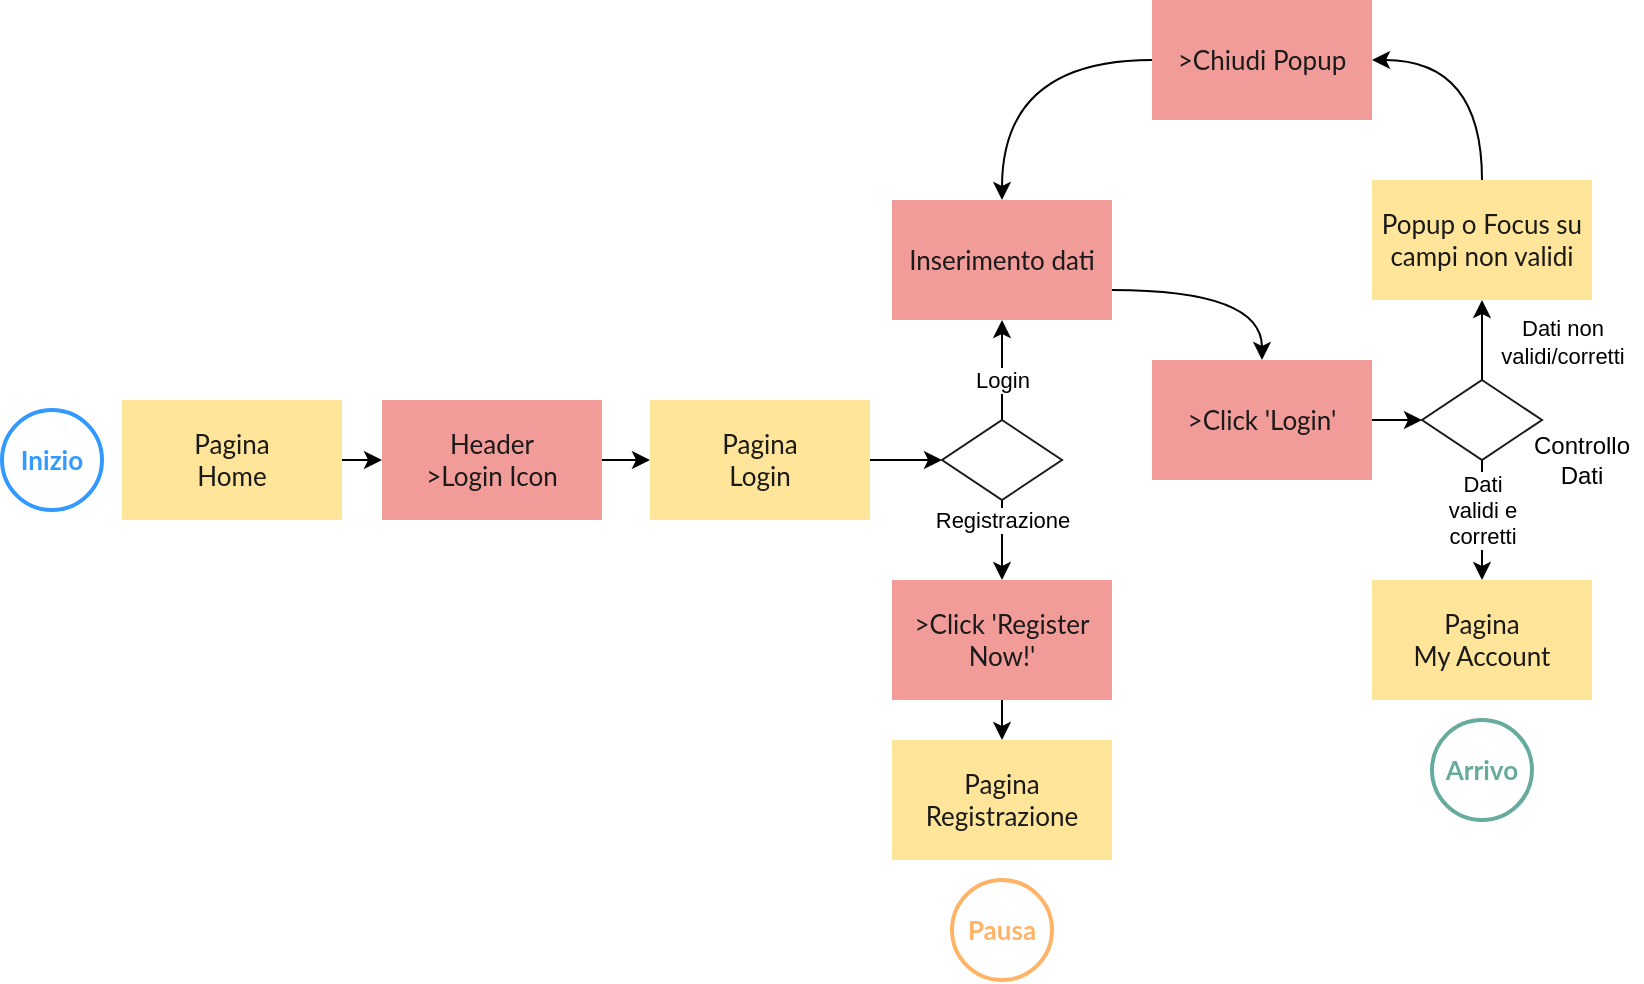 <mxfile version="20.3.0" type="device" pages="4"><diagram id="_RjGnxDrp1jxd0eGkVz6" name="Login"><mxGraphModel dx="399" dy="1677" grid="1" gridSize="10" guides="1" tooltips="1" connect="1" arrows="1" fold="1" page="1" pageScale="1" pageWidth="827" pageHeight="1169" math="0" shadow="0"><root><mxCell id="0"/><mxCell id="1" parent="0"/><mxCell id="iNE1hItGcEI3bgiVYnJT-19" style="edgeStyle=orthogonalEdgeStyle;curved=1;rounded=0;orthogonalLoop=1;jettySize=auto;html=1;exitX=1;exitY=0.5;exitDx=0;exitDy=0;entryX=0;entryY=0.5;entryDx=0;entryDy=0;" parent="1" source="2" target="iNE1hItGcEI3bgiVYnJT-10" edge="1"><mxGeometry relative="1" as="geometry"/></mxCell><mxCell id="2" value="Header&lt;br style=&quot;font-size: 13px;&quot;&gt;&amp;gt;Login Icon" style="rounded=0;whiteSpace=wrap;html=1;strokeColor=none;fillColor=#F19C99;fontColor=#1A1A1A;fontFamily=Lato;fontSource=https%3A%2F%2Ffonts.googleapis.com%2Fcss%3Ffamily%3DLato;fontSize=13;" parent="1" vertex="1"><mxGeometry x="280" y="150" width="110" height="60" as="geometry"/></mxCell><mxCell id="JIn8Z7E-3tKxWPndP4qs-8" style="edgeStyle=orthogonalEdgeStyle;rounded=0;orthogonalLoop=1;jettySize=auto;html=1;exitX=1;exitY=0.5;exitDx=0;exitDy=0;entryX=0;entryY=0.5;entryDx=0;entryDy=0;fontSize=15;curved=1;" edge="1" parent="1" source="3" target="2"><mxGeometry relative="1" as="geometry"/></mxCell><mxCell id="3" value="Pagina&lt;br&gt;Home" style="rounded=0;whiteSpace=wrap;html=1;strokeColor=none;fontFamily=Lato;fontSource=https%3A%2F%2Ffonts.googleapis.com%2Fcss%3Ffamily%3DLato;fillColor=#FFE599;fontSize=13;fontColor=#1A1A1A;" parent="1" vertex="1"><mxGeometry x="150" y="150" width="110" height="60" as="geometry"/></mxCell><mxCell id="5" value="Inizio" style="ellipse;whiteSpace=wrap;html=1;aspect=fixed;fontFamily=Lato;fontSource=https%3A%2F%2Ffonts.googleapis.com%2Fcss%3Ffamily%3DLato;strokeColor=#3399FF;fontColor=#3399FF;fontSize=13;strokeWidth=2;fontStyle=1" parent="1" vertex="1"><mxGeometry x="90" y="155" width="50" height="50" as="geometry"/></mxCell><mxCell id="7" value="Arrivo" style="ellipse;whiteSpace=wrap;html=1;aspect=fixed;fontFamily=Lato;fontSource=https%3A%2F%2Ffonts.googleapis.com%2Fcss%3Ffamily%3DLato;fontSize=13;fillColor=default;strokeColor=#67AB9F;labelBackgroundColor=default;fontColor=#67AB9F;fontStyle=1;spacing=2;strokeWidth=2;" parent="1" vertex="1"><mxGeometry x="805" y="310" width="50" height="50" as="geometry"/></mxCell><mxCell id="JIn8Z7E-3tKxWPndP4qs-10" style="edgeStyle=orthogonalEdgeStyle;curved=1;rounded=0;orthogonalLoop=1;jettySize=auto;html=1;exitX=1;exitY=0.5;exitDx=0;exitDy=0;entryX=0;entryY=0.5;entryDx=0;entryDy=0;" edge="1" parent="1" source="iNE1hItGcEI3bgiVYnJT-10" target="JIn8Z7E-3tKxWPndP4qs-9"><mxGeometry relative="1" as="geometry"/></mxCell><mxCell id="iNE1hItGcEI3bgiVYnJT-10" value="Pagina&lt;br&gt;Login" style="rounded=0;whiteSpace=wrap;html=1;strokeColor=none;fontFamily=Lato;fontSource=https%3A%2F%2Ffonts.googleapis.com%2Fcss%3Ffamily%3DLato;fillColor=#FFE599;fontSize=13;fontColor=#1A1A1A;" parent="1" vertex="1"><mxGeometry x="414" y="150" width="110" height="60" as="geometry"/></mxCell><mxCell id="iNE1hItGcEI3bgiVYnJT-22" value="Controllo&lt;br&gt;Dati" style="text;html=1;strokeColor=none;fillColor=none;align=center;verticalAlign=middle;whiteSpace=wrap;rounded=0;" parent="1" vertex="1"><mxGeometry x="850" y="165" width="60" height="30" as="geometry"/></mxCell><mxCell id="JIn8Z7E-3tKxWPndP4qs-31" style="edgeStyle=orthogonalEdgeStyle;curved=1;rounded=0;orthogonalLoop=1;jettySize=auto;html=1;exitX=0.5;exitY=0;exitDx=0;exitDy=0;entryX=1;entryY=0.5;entryDx=0;entryDy=0;" edge="1" parent="1" source="wDRpXOiuoNGWxcljku6M-20" target="JIn8Z7E-3tKxWPndP4qs-30"><mxGeometry relative="1" as="geometry"/></mxCell><mxCell id="wDRpXOiuoNGWxcljku6M-20" value="Popup o Focus su campi non validi" style="rounded=0;whiteSpace=wrap;html=1;strokeColor=none;fontFamily=Lato;fontSource=https%3A%2F%2Ffonts.googleapis.com%2Fcss%3Ffamily%3DLato;fillColor=#FFE599;fontSize=13;fontColor=#1A1A1A;" parent="1" vertex="1"><mxGeometry x="775" y="40" width="110" height="60" as="geometry"/></mxCell><mxCell id="JIn8Z7E-3tKxWPndP4qs-17" style="edgeStyle=orthogonalEdgeStyle;curved=1;rounded=0;orthogonalLoop=1;jettySize=auto;html=1;exitX=1;exitY=0.75;exitDx=0;exitDy=0;entryX=0.5;entryY=0;entryDx=0;entryDy=0;" edge="1" parent="1" source="wDRpXOiuoNGWxcljku6M-27" target="JIn8Z7E-3tKxWPndP4qs-19"><mxGeometry relative="1" as="geometry"/></mxCell><mxCell id="wDRpXOiuoNGWxcljku6M-27" value="Inserimento dati" style="rounded=0;whiteSpace=wrap;html=1;strokeColor=none;fillColor=#F19C99;fontColor=#1A1A1A;fontFamily=Lato;fontSource=https%3A%2F%2Ffonts.googleapis.com%2Fcss%3Ffamily%3DLato;fontSize=13;" parent="1" vertex="1"><mxGeometry x="535" y="50" width="110" height="60" as="geometry"/></mxCell><mxCell id="wDRpXOiuoNGWxcljku6M-29" value="Pagina&lt;br&gt;My Account" style="rounded=0;whiteSpace=wrap;html=1;strokeColor=none;fontFamily=Lato;fontSource=https%3A%2F%2Ffonts.googleapis.com%2Fcss%3Ffamily%3DLato;fillColor=#FFE599;fontSize=13;fontColor=#1A1A1A;" parent="1" vertex="1"><mxGeometry x="775" y="240" width="110" height="60" as="geometry"/></mxCell><mxCell id="JIn8Z7E-3tKxWPndP4qs-12" value="Login" style="edgeStyle=orthogonalEdgeStyle;curved=1;rounded=0;orthogonalLoop=1;jettySize=auto;html=1;exitX=0.5;exitY=0;exitDx=0;exitDy=0;" edge="1" parent="1" source="JIn8Z7E-3tKxWPndP4qs-9" target="wDRpXOiuoNGWxcljku6M-27"><mxGeometry x="-0.2" relative="1" as="geometry"><mxPoint as="offset"/></mxGeometry></mxCell><mxCell id="JIn8Z7E-3tKxWPndP4qs-14" value="Registrazione" style="edgeStyle=orthogonalEdgeStyle;curved=1;rounded=0;orthogonalLoop=1;jettySize=auto;html=1;exitX=0.5;exitY=1;exitDx=0;exitDy=0;entryX=0.5;entryY=0;entryDx=0;entryDy=0;" edge="1" parent="1" source="JIn8Z7E-3tKxWPndP4qs-9" target="JIn8Z7E-3tKxWPndP4qs-11"><mxGeometry x="-0.5" relative="1" as="geometry"><mxPoint as="offset"/></mxGeometry></mxCell><mxCell id="JIn8Z7E-3tKxWPndP4qs-9" value="" style="rhombus;whiteSpace=wrap;html=1;fontFamily=Lato;fontSource=https%3A%2F%2Ffonts.googleapis.com%2Fcss%3Ffamily%3DLato;fontSize=13;fontStyle=0;fontColor=#1A1A1A;strokeColor=#1A1A1A;" vertex="1" parent="1"><mxGeometry x="560" y="160" width="60" height="40" as="geometry"/></mxCell><mxCell id="JIn8Z7E-3tKxWPndP4qs-37" style="edgeStyle=orthogonalEdgeStyle;curved=1;rounded=0;orthogonalLoop=1;jettySize=auto;html=1;exitX=0.5;exitY=1;exitDx=0;exitDy=0;entryX=0.5;entryY=0;entryDx=0;entryDy=0;" edge="1" parent="1" source="JIn8Z7E-3tKxWPndP4qs-11" target="JIn8Z7E-3tKxWPndP4qs-36"><mxGeometry relative="1" as="geometry"/></mxCell><mxCell id="JIn8Z7E-3tKxWPndP4qs-11" value="&amp;gt;Click 'Register Now!'" style="rounded=0;whiteSpace=wrap;html=1;strokeColor=none;fillColor=#F19C99;fontColor=#1A1A1A;fontFamily=Lato;fontSource=https%3A%2F%2Ffonts.googleapis.com%2Fcss%3Ffamily%3DLato;fontSize=13;" vertex="1" parent="1"><mxGeometry x="535" y="240" width="110" height="60" as="geometry"/></mxCell><mxCell id="JIn8Z7E-3tKxWPndP4qs-27" style="rounded=0;orthogonalLoop=1;jettySize=auto;html=1;exitX=0.5;exitY=0;exitDx=0;exitDy=0;entryX=0.5;entryY=1;entryDx=0;entryDy=0;" edge="1" parent="1" source="JIn8Z7E-3tKxWPndP4qs-16" target="wDRpXOiuoNGWxcljku6M-20"><mxGeometry relative="1" as="geometry"/></mxCell><mxCell id="JIn8Z7E-3tKxWPndP4qs-28" value="Dati non&lt;br&gt;validi/corretti" style="edgeLabel;html=1;align=center;verticalAlign=middle;resizable=0;points=[];" vertex="1" connectable="0" parent="JIn8Z7E-3tKxWPndP4qs-27"><mxGeometry x="-0.312" relative="1" as="geometry"><mxPoint x="40" y="-5" as="offset"/></mxGeometry></mxCell><mxCell id="JIn8Z7E-3tKxWPndP4qs-33" style="edgeStyle=orthogonalEdgeStyle;curved=1;rounded=0;orthogonalLoop=1;jettySize=auto;html=1;exitX=0.5;exitY=1;exitDx=0;exitDy=0;" edge="1" parent="1" source="JIn8Z7E-3tKxWPndP4qs-16" target="wDRpXOiuoNGWxcljku6M-29"><mxGeometry relative="1" as="geometry"/></mxCell><mxCell id="JIn8Z7E-3tKxWPndP4qs-35" value="Dati&lt;br&gt;validi e&lt;br&gt;corretti" style="edgeLabel;html=1;align=center;verticalAlign=middle;resizable=0;points=[];" vertex="1" connectable="0" parent="JIn8Z7E-3tKxWPndP4qs-33"><mxGeometry x="-0.745" y="-2" relative="1" as="geometry"><mxPoint x="2" y="17" as="offset"/></mxGeometry></mxCell><mxCell id="JIn8Z7E-3tKxWPndP4qs-16" value="" style="rhombus;whiteSpace=wrap;html=1;fontFamily=Lato;fontSource=https%3A%2F%2Ffonts.googleapis.com%2Fcss%3Ffamily%3DLato;fontSize=13;fontStyle=0;fontColor=#1A1A1A;strokeColor=#1A1A1A;" vertex="1" parent="1"><mxGeometry x="800" y="140" width="60" height="40" as="geometry"/></mxCell><mxCell id="JIn8Z7E-3tKxWPndP4qs-21" style="edgeStyle=orthogonalEdgeStyle;curved=1;rounded=0;orthogonalLoop=1;jettySize=auto;html=1;exitX=1;exitY=0.5;exitDx=0;exitDy=0;entryX=0;entryY=0.5;entryDx=0;entryDy=0;" edge="1" parent="1" source="JIn8Z7E-3tKxWPndP4qs-19" target="JIn8Z7E-3tKxWPndP4qs-16"><mxGeometry relative="1" as="geometry"/></mxCell><mxCell id="JIn8Z7E-3tKxWPndP4qs-19" value="&amp;gt;Click 'Login'" style="rounded=0;whiteSpace=wrap;html=1;strokeColor=none;fillColor=#F19C99;fontColor=#1A1A1A;fontFamily=Lato;fontSource=https%3A%2F%2Ffonts.googleapis.com%2Fcss%3Ffamily%3DLato;fontSize=13;" vertex="1" parent="1"><mxGeometry x="665" y="130" width="110" height="60" as="geometry"/></mxCell><mxCell id="JIn8Z7E-3tKxWPndP4qs-23" value="Pausa" style="ellipse;whiteSpace=wrap;html=1;aspect=fixed;fontFamily=Lato;fontSource=https%3A%2F%2Ffonts.googleapis.com%2Fcss%3Ffamily%3DLato;fontSize=13;strokeColor=#FFB366;fontColor=#FFB366;fontStyle=1;strokeWidth=2;" vertex="1" parent="1"><mxGeometry x="565" y="390" width="50" height="50" as="geometry"/></mxCell><mxCell id="JIn8Z7E-3tKxWPndP4qs-32" style="edgeStyle=orthogonalEdgeStyle;curved=1;rounded=0;orthogonalLoop=1;jettySize=auto;html=1;exitX=0;exitY=0.5;exitDx=0;exitDy=0;entryX=0.5;entryY=0;entryDx=0;entryDy=0;" edge="1" parent="1" source="JIn8Z7E-3tKxWPndP4qs-30" target="wDRpXOiuoNGWxcljku6M-27"><mxGeometry relative="1" as="geometry"><Array as="points"><mxPoint x="590" y="-20"/></Array></mxGeometry></mxCell><mxCell id="JIn8Z7E-3tKxWPndP4qs-30" value="&amp;gt;Chiudi Popup" style="rounded=0;whiteSpace=wrap;html=1;strokeColor=none;fillColor=#F19C99;fontColor=#1A1A1A;fontFamily=Lato;fontSource=https%3A%2F%2Ffonts.googleapis.com%2Fcss%3Ffamily%3DLato;fontSize=13;" vertex="1" parent="1"><mxGeometry x="665" y="-50" width="110" height="60" as="geometry"/></mxCell><mxCell id="JIn8Z7E-3tKxWPndP4qs-36" value="Pagina&lt;br&gt;Registrazione" style="rounded=0;whiteSpace=wrap;html=1;strokeColor=none;fontFamily=Lato;fontSource=https%3A%2F%2Ffonts.googleapis.com%2Fcss%3Ffamily%3DLato;fillColor=#FFE599;fontSize=13;fontColor=#1A1A1A;" vertex="1" parent="1"><mxGeometry x="535" y="320" width="110" height="60" as="geometry"/></mxCell></root></mxGraphModel></diagram><diagram id="gv2mum3hg-7-lIps1yU5" name="Logout"><mxGraphModel dx="513" dy="653" grid="1" gridSize="10" guides="1" tooltips="1" connect="1" arrows="1" fold="1" page="1" pageScale="1" pageWidth="827" pageHeight="1169" math="0" shadow="0"><root><mxCell id="0"/><mxCell id="1" parent="0"/><mxCell id="y2arSPPrTJFQoCd-8pB3-1" style="edgeStyle=orthogonalEdgeStyle;curved=1;rounded=0;orthogonalLoop=1;jettySize=auto;html=1;exitX=1;exitY=0.5;exitDx=0;exitDy=0;entryX=0;entryY=0.5;entryDx=0;entryDy=0;" edge="1" parent="1" source="Fii0pcoF0ViKS1U3JIB2-1" target="noSr44tf3Fl3c4v0iW5W-1"><mxGeometry relative="1" as="geometry"/></mxCell><mxCell id="Fii0pcoF0ViKS1U3JIB2-1" value="Header&lt;br style=&quot;font-size: 13px;&quot;&gt;&amp;gt;Logout Icon" style="rounded=0;whiteSpace=wrap;html=1;strokeColor=none;fillColor=#F19C99;fontColor=#1A1A1A;fontFamily=Lato;fontSource=https%3A%2F%2Ffonts.googleapis.com%2Fcss%3Ffamily%3DLato;fontSize=13;" vertex="1" parent="1"><mxGeometry x="310" y="230" width="110" height="60" as="geometry"/></mxCell><mxCell id="Fii0pcoF0ViKS1U3JIB2-4" style="edgeStyle=orthogonalEdgeStyle;curved=1;rounded=0;orthogonalLoop=1;jettySize=auto;html=1;exitX=1;exitY=0.5;exitDx=0;exitDy=0;entryX=0;entryY=0.5;entryDx=0;entryDy=0;" edge="1" parent="1" source="Fii0pcoF0ViKS1U3JIB2-2" target="Fii0pcoF0ViKS1U3JIB2-1"><mxGeometry relative="1" as="geometry"/></mxCell><mxCell id="Fii0pcoF0ViKS1U3JIB2-2" value="Pagina" style="rounded=0;whiteSpace=wrap;html=1;strokeColor=none;fontFamily=Lato;fontSource=https%3A%2F%2Ffonts.googleapis.com%2Fcss%3Ffamily%3DLato;fillColor=#FFE599;fontSize=13;fontColor=#1A1A1A;" vertex="1" parent="1"><mxGeometry x="180" y="230" width="110" height="60" as="geometry"/></mxCell><mxCell id="Fii0pcoF0ViKS1U3JIB2-3" value="Inizio" style="ellipse;whiteSpace=wrap;html=1;aspect=fixed;fontFamily=Lato;fontSource=https%3A%2F%2Ffonts.googleapis.com%2Fcss%3Ffamily%3DLato;strokeColor=#3399FF;fontColor=#3399FF;fontSize=13;strokeWidth=2;fontStyle=1" vertex="1" parent="1"><mxGeometry x="120" y="235" width="50" height="50" as="geometry"/></mxCell><mxCell id="noSr44tf3Fl3c4v0iW5W-1" value="Popup&lt;br&gt;Succesful Logout&lt;br&gt;e redirect Home" style="rounded=0;whiteSpace=wrap;html=1;strokeColor=none;fontFamily=Lato;fontSource=https%3A%2F%2Ffonts.googleapis.com%2Fcss%3Ffamily%3DLato;fillColor=#FFE599;fontSize=13;fontColor=#1A1A1A;" vertex="1" parent="1"><mxGeometry x="440" y="230" width="110" height="60" as="geometry"/></mxCell><mxCell id="6bq4OUWwNvLoZtuYIqhJ-1" value="Arrivo" style="ellipse;whiteSpace=wrap;html=1;aspect=fixed;fontFamily=Lato;fontSource=https%3A%2F%2Ffonts.googleapis.com%2Fcss%3Ffamily%3DLato;fontSize=13;fillColor=default;strokeColor=#67AB9F;labelBackgroundColor=default;fontColor=#67AB9F;fontStyle=1;spacing=2;strokeWidth=2;" vertex="1" parent="1"><mxGeometry x="560" y="235" width="50" height="50" as="geometry"/></mxCell></root></mxGraphModel></diagram><diagram id="gQNu9FZmPPyT1xiWyOYN" name="Impianti e Dashboard"><mxGraphModel dx="674" dy="858" grid="1" gridSize="10" guides="1" tooltips="1" connect="1" arrows="1" fold="1" page="1" pageScale="1" pageWidth="827" pageHeight="1169" math="0" shadow="0"><root><mxCell id="0"/><mxCell id="1" parent="0"/><mxCell id="GDkZ1jZgfc-RpUNX33Ue-2" style="edgeStyle=none;rounded=0;orthogonalLoop=1;jettySize=auto;html=1;exitX=0.5;exitY=1;exitDx=0;exitDy=0;entryX=0.5;entryY=0;entryDx=0;entryDy=0;" edge="1" parent="1" source="KBSHnY6f15EQ7HPYfaGq-1" target="GDkZ1jZgfc-RpUNX33Ue-1"><mxGeometry relative="1" as="geometry"/></mxCell><mxCell id="KBSHnY6f15EQ7HPYfaGq-1" value="Pagina&lt;br&gt;My Impianti List" style="rounded=0;whiteSpace=wrap;html=1;strokeColor=none;fontFamily=Lato;fontSource=https%3A%2F%2Ffonts.googleapis.com%2Fcss%3Ffamily%3DLato;fillColor=#FFE599;fontSize=13;fontColor=#1A1A1A;" parent="1" vertex="1"><mxGeometry x="250" y="240" width="110" height="60" as="geometry"/></mxCell><mxCell id="C4O6Mxz4LDRrvWPiayEO-1" value="Inizio" style="ellipse;whiteSpace=wrap;html=1;aspect=fixed;fontFamily=Lato;fontSource=https%3A%2F%2Ffonts.googleapis.com%2Fcss%3Ffamily%3DLato;strokeColor=#3399FF;fontColor=#3399FF;fontSize=13;strokeWidth=2;fontStyle=1" parent="1" vertex="1"><mxGeometry x="150" y="470" width="50" height="50" as="geometry"/></mxCell><mxCell id="gAxEFuwOocagYjarZ2uH-2" style="edgeStyle=none;rounded=0;orthogonalLoop=1;jettySize=auto;html=1;exitX=0.5;exitY=1;exitDx=0;exitDy=0;entryX=0.5;entryY=0;entryDx=0;entryDy=0;" edge="1" parent="1" source="GDkZ1jZgfc-RpUNX33Ue-1" target="gAxEFuwOocagYjarZ2uH-1"><mxGeometry relative="1" as="geometry"/></mxCell><mxCell id="GDkZ1jZgfc-RpUNX33Ue-1" value="&amp;gt;Click 'Go to dashboard'" style="rounded=0;whiteSpace=wrap;html=1;strokeColor=none;fillColor=#F19C99;fontColor=#1A1A1A;fontFamily=Lato;fontSource=https%3A%2F%2Ffonts.googleapis.com%2Fcss%3Ffamily%3DLato;fontSize=13;" vertex="1" parent="1"><mxGeometry x="250" y="320" width="110" height="60" as="geometry"/></mxCell><mxCell id="gAxEFuwOocagYjarZ2uH-4" style="edgeStyle=none;rounded=0;orthogonalLoop=1;jettySize=auto;html=1;exitX=1;exitY=0.5;exitDx=0;exitDy=0;entryX=0;entryY=0.5;entryDx=0;entryDy=0;" edge="1" parent="1" source="gAxEFuwOocagYjarZ2uH-1" target="gAxEFuwOocagYjarZ2uH-3"><mxGeometry relative="1" as="geometry"/></mxCell><mxCell id="gAxEFuwOocagYjarZ2uH-1" value="Dashboard" style="rounded=0;whiteSpace=wrap;html=1;strokeColor=none;fontFamily=Lato;fontSource=https%3A%2F%2Ffonts.googleapis.com%2Fcss%3Ffamily%3DLato;fillColor=#FFE599;fontSize=13;fontColor=#1A1A1A;" vertex="1" parent="1"><mxGeometry x="250" y="400" width="110" height="60" as="geometry"/></mxCell><mxCell id="gAxEFuwOocagYjarZ2uH-9" style="edgeStyle=orthogonalEdgeStyle;rounded=0;orthogonalLoop=1;jettySize=auto;html=1;exitX=0.5;exitY=0;exitDx=0;exitDy=0;entryX=0;entryY=0.5;entryDx=0;entryDy=0;curved=1;" edge="1" parent="1" source="gAxEFuwOocagYjarZ2uH-3" target="gAxEFuwOocagYjarZ2uH-5"><mxGeometry relative="1" as="geometry"/></mxCell><mxCell id="gAxEFuwOocagYjarZ2uH-10" style="edgeStyle=orthogonalEdgeStyle;curved=1;rounded=0;orthogonalLoop=1;jettySize=auto;html=1;exitX=0.5;exitY=1;exitDx=0;exitDy=0;entryX=0;entryY=0.5;entryDx=0;entryDy=0;" edge="1" parent="1" source="gAxEFuwOocagYjarZ2uH-3" target="gAxEFuwOocagYjarZ2uH-6"><mxGeometry relative="1" as="geometry"/></mxCell><mxCell id="gAxEFuwOocagYjarZ2uH-3" value="Bivio" style="rhombus;whiteSpace=wrap;html=1;fontFamily=Lato;fontSource=https%3A%2F%2Ffonts.googleapis.com%2Fcss%3Ffamily%3DLato;fontSize=13;fontStyle=0;fontColor=#1A1A1A;strokeColor=#1A1A1A;" vertex="1" parent="1"><mxGeometry x="380" y="410" width="60" height="40" as="geometry"/></mxCell><mxCell id="FcvrYSCviR1VnQT3ILPa-3" style="edgeStyle=orthogonalEdgeStyle;curved=1;rounded=0;orthogonalLoop=1;jettySize=auto;html=1;exitX=1;exitY=0.5;exitDx=0;exitDy=0;entryX=0;entryY=0.5;entryDx=0;entryDy=0;" edge="1" parent="1" source="gAxEFuwOocagYjarZ2uH-5" target="FcvrYSCviR1VnQT3ILPa-1"><mxGeometry relative="1" as="geometry"/></mxCell><mxCell id="gAxEFuwOocagYjarZ2uH-5" value="&amp;gt;Click&lt;br&gt;'Heatmap'" style="rounded=0;whiteSpace=wrap;html=1;strokeColor=none;fillColor=#F19C99;fontColor=#1A1A1A;fontFamily=Lato;fontSource=https%3A%2F%2Ffonts.googleapis.com%2Fcss%3Ffamily%3DLato;fontSize=13;" vertex="1" parent="1"><mxGeometry x="450" y="360" width="110" height="60" as="geometry"/></mxCell><mxCell id="FcvrYSCviR1VnQT3ILPa-4" style="edgeStyle=orthogonalEdgeStyle;curved=1;rounded=0;orthogonalLoop=1;jettySize=auto;html=1;exitX=1;exitY=0.5;exitDx=0;exitDy=0;entryX=0;entryY=0.5;entryDx=0;entryDy=0;" edge="1" parent="1" source="gAxEFuwOocagYjarZ2uH-6" target="FcvrYSCviR1VnQT3ILPa-2"><mxGeometry relative="1" as="geometry"/></mxCell><mxCell id="gAxEFuwOocagYjarZ2uH-6" value="&amp;gt;Click 'Misurazioni'" style="rounded=0;whiteSpace=wrap;html=1;strokeColor=none;fillColor=#F19C99;fontColor=#1A1A1A;fontFamily=Lato;fontSource=https%3A%2F%2Ffonts.googleapis.com%2Fcss%3Ffamily%3DLato;fontSize=13;" vertex="1" parent="1"><mxGeometry x="450" y="440" width="110" height="60" as="geometry"/></mxCell><mxCell id="OLIaD1-WsO08ff4DGMei-2" value="Arrivo" style="ellipse;whiteSpace=wrap;html=1;aspect=fixed;fontFamily=Lato;fontSource=https%3A%2F%2Ffonts.googleapis.com%2Fcss%3Ffamily%3DLato;fontSize=13;fillColor=default;strokeColor=#67AB9F;labelBackgroundColor=default;fontColor=#67AB9F;fontStyle=1;spacing=2;strokeWidth=2;" vertex="1" parent="1"><mxGeometry x="700" y="365" width="50" height="50" as="geometry"/></mxCell><mxCell id="OLIaD1-WsO08ff4DGMei-3" value="Arrivo" style="ellipse;whiteSpace=wrap;html=1;aspect=fixed;fontFamily=Lato;fontSource=https%3A%2F%2Ffonts.googleapis.com%2Fcss%3Ffamily%3DLato;fontSize=13;fillColor=default;strokeColor=#67AB9F;labelBackgroundColor=default;fontColor=#67AB9F;fontStyle=1;spacing=2;strokeWidth=2;" vertex="1" parent="1"><mxGeometry x="700" y="450" width="50" height="50" as="geometry"/></mxCell><mxCell id="OLIaD1-WsO08ff4DGMei-10" style="edgeStyle=orthogonalEdgeStyle;curved=1;rounded=0;orthogonalLoop=1;jettySize=auto;html=1;exitX=0.5;exitY=0;exitDx=0;exitDy=0;entryX=0.5;entryY=1;entryDx=0;entryDy=0;" edge="1" parent="1" source="OLIaD1-WsO08ff4DGMei-4" target="OLIaD1-WsO08ff4DGMei-8"><mxGeometry relative="1" as="geometry"><mxPoint x="175" y="460.0" as="targetPoint"/></mxGeometry></mxCell><mxCell id="OLIaD1-WsO08ff4DGMei-4" value="Pagina&lt;br&gt;Home" style="rounded=0;whiteSpace=wrap;html=1;strokeColor=none;fontFamily=Lato;fontSource=https%3A%2F%2Ffonts.googleapis.com%2Fcss%3Ffamily%3DLato;fillColor=#FFE599;fontSize=13;fontColor=#1A1A1A;" vertex="1" parent="1"><mxGeometry x="120" y="400" width="110" height="60" as="geometry"/></mxCell><mxCell id="4F8hnVO96YRGWRe3oK6q-1" style="edgeStyle=orthogonalEdgeStyle;curved=1;rounded=0;orthogonalLoop=1;jettySize=auto;html=1;exitX=0.5;exitY=0;exitDx=0;exitDy=0;entryX=0;entryY=0.5;entryDx=0;entryDy=0;" edge="1" parent="1" source="OLIaD1-WsO08ff4DGMei-8" target="KBSHnY6f15EQ7HPYfaGq-1"><mxGeometry relative="1" as="geometry"/></mxCell><mxCell id="OLIaD1-WsO08ff4DGMei-8" value="Impianti Menu&lt;br&gt;&amp;gt;Click 'List'" style="rounded=0;whiteSpace=wrap;html=1;strokeColor=none;fillColor=#F19C99;fontColor=#1A1A1A;fontFamily=Lato;fontSource=https%3A%2F%2Ffonts.googleapis.com%2Fcss%3Ffamily%3DLato;fontSize=13;" vertex="1" parent="1"><mxGeometry x="120" y="320" width="110" height="60" as="geometry"/></mxCell><mxCell id="FcvrYSCviR1VnQT3ILPa-1" value="Pagina&lt;br&gt;Heatmap" style="rounded=0;whiteSpace=wrap;html=1;strokeColor=none;fontFamily=Lato;fontSource=https%3A%2F%2Ffonts.googleapis.com%2Fcss%3Ffamily%3DLato;fillColor=#FFE599;fontSize=13;fontColor=#1A1A1A;" vertex="1" parent="1"><mxGeometry x="580" y="360" width="110" height="60" as="geometry"/></mxCell><mxCell id="FcvrYSCviR1VnQT3ILPa-2" value="Pagina&amp;nbsp;&lt;br&gt;Misurazioni" style="rounded=0;whiteSpace=wrap;html=1;strokeColor=none;fontFamily=Lato;fontSource=https%3A%2F%2Ffonts.googleapis.com%2Fcss%3Ffamily%3DLato;fillColor=#FFE599;fontSize=13;fontColor=#1A1A1A;" vertex="1" parent="1"><mxGeometry x="580" y="440" width="110" height="60" as="geometry"/></mxCell></root></mxGraphModel></diagram><diagram id="qNrm8NE4guXySbkpRWn-" name="Heatmap"><mxGraphModel dx="634" dy="807" grid="1" gridSize="10" guides="1" tooltips="1" connect="1" arrows="1" fold="1" page="1" pageScale="1" pageWidth="827" pageHeight="1169" math="0" shadow="0"><root><mxCell id="0"/><mxCell id="1" parent="0"/><mxCell id="jEGSEkt3KB7_StYeKCuf-4" style="edgeStyle=orthogonalEdgeStyle;curved=1;rounded=0;orthogonalLoop=1;jettySize=auto;html=1;exitX=1;exitY=0.5;exitDx=0;exitDy=0;entryX=0;entryY=0.5;entryDx=0;entryDy=0;" edge="1" parent="1" source="-dqxDEtO100LCTYFGY6q-1" target="jEGSEkt3KB7_StYeKCuf-3"><mxGeometry relative="1" as="geometry"/></mxCell><mxCell id="-dqxDEtO100LCTYFGY6q-1" value="Pagina&lt;br&gt;Heatmap" style="rounded=0;whiteSpace=wrap;html=1;strokeColor=none;fontFamily=Lato;fontSource=https%3A%2F%2Ffonts.googleapis.com%2Fcss%3Ffamily%3DLato;fillColor=#FFE599;fontSize=13;fontColor=#1A1A1A;" parent="1" vertex="1"><mxGeometry x="90" y="160" width="110" height="60" as="geometry"/></mxCell><mxCell id="50GUFSi06wN_J9MKqP0e-1" value="Inizio" style="ellipse;whiteSpace=wrap;html=1;aspect=fixed;fontFamily=Lato;fontSource=https%3A%2F%2Ffonts.googleapis.com%2Fcss%3Ffamily%3DLato;strokeColor=#3399FF;fontColor=#3399FF;fontSize=13;strokeWidth=2;fontStyle=1" parent="1" vertex="1"><mxGeometry x="30" y="165" width="50" height="50" as="geometry"/></mxCell><mxCell id="jEGSEkt3KB7_StYeKCuf-8" style="edgeStyle=orthogonalEdgeStyle;curved=1;rounded=0;orthogonalLoop=1;jettySize=auto;html=1;exitX=1;exitY=0.5;exitDx=0;exitDy=0;entryX=0;entryY=0.5;entryDx=0;entryDy=0;" edge="1" parent="1" source="jEGSEkt3KB7_StYeKCuf-1" target="jEGSEkt3KB7_StYeKCuf-7"><mxGeometry relative="1" as="geometry"/></mxCell><mxCell id="jEGSEkt3KB7_StYeKCuf-1" value="&amp;gt;Selezione&lt;br&gt;Parametro" style="rounded=0;whiteSpace=wrap;html=1;strokeColor=none;fillColor=#F19C99;fontColor=#1A1A1A;fontFamily=Lato;fontSource=https%3A%2F%2Ffonts.googleapis.com%2Fcss%3Ffamily%3DLato;fontSize=13;" vertex="1" parent="1"><mxGeometry x="290" y="110" width="110" height="60" as="geometry"/></mxCell><mxCell id="jEGSEkt3KB7_StYeKCuf-10" style="edgeStyle=orthogonalEdgeStyle;curved=1;rounded=0;orthogonalLoop=1;jettySize=auto;html=1;exitX=1;exitY=0.5;exitDx=0;exitDy=0;entryX=0;entryY=0.5;entryDx=0;entryDy=0;" edge="1" parent="1" source="jEGSEkt3KB7_StYeKCuf-2" target="jEGSEkt3KB7_StYeKCuf-9"><mxGeometry relative="1" as="geometry"/></mxCell><mxCell id="jEGSEkt3KB7_StYeKCuf-2" value="&amp;gt;prev/next Snapshot" style="rounded=0;whiteSpace=wrap;html=1;strokeColor=none;fillColor=#F19C99;fontColor=#1A1A1A;fontFamily=Lato;fontSource=https%3A%2F%2Ffonts.googleapis.com%2Fcss%3Ffamily%3DLato;fontSize=13;" vertex="1" parent="1"><mxGeometry x="290" y="210" width="110" height="60" as="geometry"/></mxCell><mxCell id="jEGSEkt3KB7_StYeKCuf-5" style="edgeStyle=orthogonalEdgeStyle;curved=1;rounded=0;orthogonalLoop=1;jettySize=auto;html=1;exitX=0.5;exitY=0;exitDx=0;exitDy=0;entryX=0;entryY=0.5;entryDx=0;entryDy=0;" edge="1" parent="1" source="jEGSEkt3KB7_StYeKCuf-3" target="jEGSEkt3KB7_StYeKCuf-1"><mxGeometry relative="1" as="geometry"/></mxCell><mxCell id="jEGSEkt3KB7_StYeKCuf-6" style="edgeStyle=orthogonalEdgeStyle;curved=1;rounded=0;orthogonalLoop=1;jettySize=auto;html=1;exitX=0.5;exitY=1;exitDx=0;exitDy=0;entryX=0;entryY=0.5;entryDx=0;entryDy=0;" edge="1" parent="1" source="jEGSEkt3KB7_StYeKCuf-3" target="jEGSEkt3KB7_StYeKCuf-2"><mxGeometry relative="1" as="geometry"/></mxCell><mxCell id="jEGSEkt3KB7_StYeKCuf-3" value="Bivio" style="rhombus;whiteSpace=wrap;html=1;fontFamily=Lato;fontSource=https%3A%2F%2Ffonts.googleapis.com%2Fcss%3Ffamily%3DLato;fontSize=13;fontStyle=0;fontColor=#1A1A1A;strokeColor=#1A1A1A;" vertex="1" parent="1"><mxGeometry x="220" y="170" width="60" height="40" as="geometry"/></mxCell><mxCell id="jEGSEkt3KB7_StYeKCuf-7" value="Reload&lt;br&gt;Heatmap" style="rounded=0;whiteSpace=wrap;html=1;strokeColor=none;fontFamily=Lato;fontSource=https%3A%2F%2Ffonts.googleapis.com%2Fcss%3Ffamily%3DLato;fillColor=#FFE599;fontSize=13;fontColor=#1A1A1A;" vertex="1" parent="1"><mxGeometry x="426" y="110" width="110" height="60" as="geometry"/></mxCell><mxCell id="jEGSEkt3KB7_StYeKCuf-9" value="Reload&lt;br&gt;Heatmap" style="rounded=0;whiteSpace=wrap;html=1;strokeColor=none;fontFamily=Lato;fontSource=https%3A%2F%2Ffonts.googleapis.com%2Fcss%3Ffamily%3DLato;fillColor=#FFE599;fontSize=13;fontColor=#1A1A1A;" vertex="1" parent="1"><mxGeometry x="426" y="210" width="110" height="60" as="geometry"/></mxCell><mxCell id="jEGSEkt3KB7_StYeKCuf-11" value="Arrivo" style="ellipse;whiteSpace=wrap;html=1;aspect=fixed;fontFamily=Lato;fontSource=https%3A%2F%2Ffonts.googleapis.com%2Fcss%3Ffamily%3DLato;fontSize=13;fillColor=default;strokeColor=#67AB9F;labelBackgroundColor=default;fontColor=#67AB9F;fontStyle=1;spacing=2;strokeWidth=2;" vertex="1" parent="1"><mxGeometry x="546" y="115" width="50" height="50" as="geometry"/></mxCell><mxCell id="jEGSEkt3KB7_StYeKCuf-12" value="Arrivo" style="ellipse;whiteSpace=wrap;html=1;aspect=fixed;fontFamily=Lato;fontSource=https%3A%2F%2Ffonts.googleapis.com%2Fcss%3Ffamily%3DLato;fontSize=13;fillColor=default;strokeColor=#67AB9F;labelBackgroundColor=default;fontColor=#67AB9F;fontStyle=1;spacing=2;strokeWidth=2;" vertex="1" parent="1"><mxGeometry x="546" y="220" width="50" height="50" as="geometry"/></mxCell></root></mxGraphModel></diagram></mxfile>